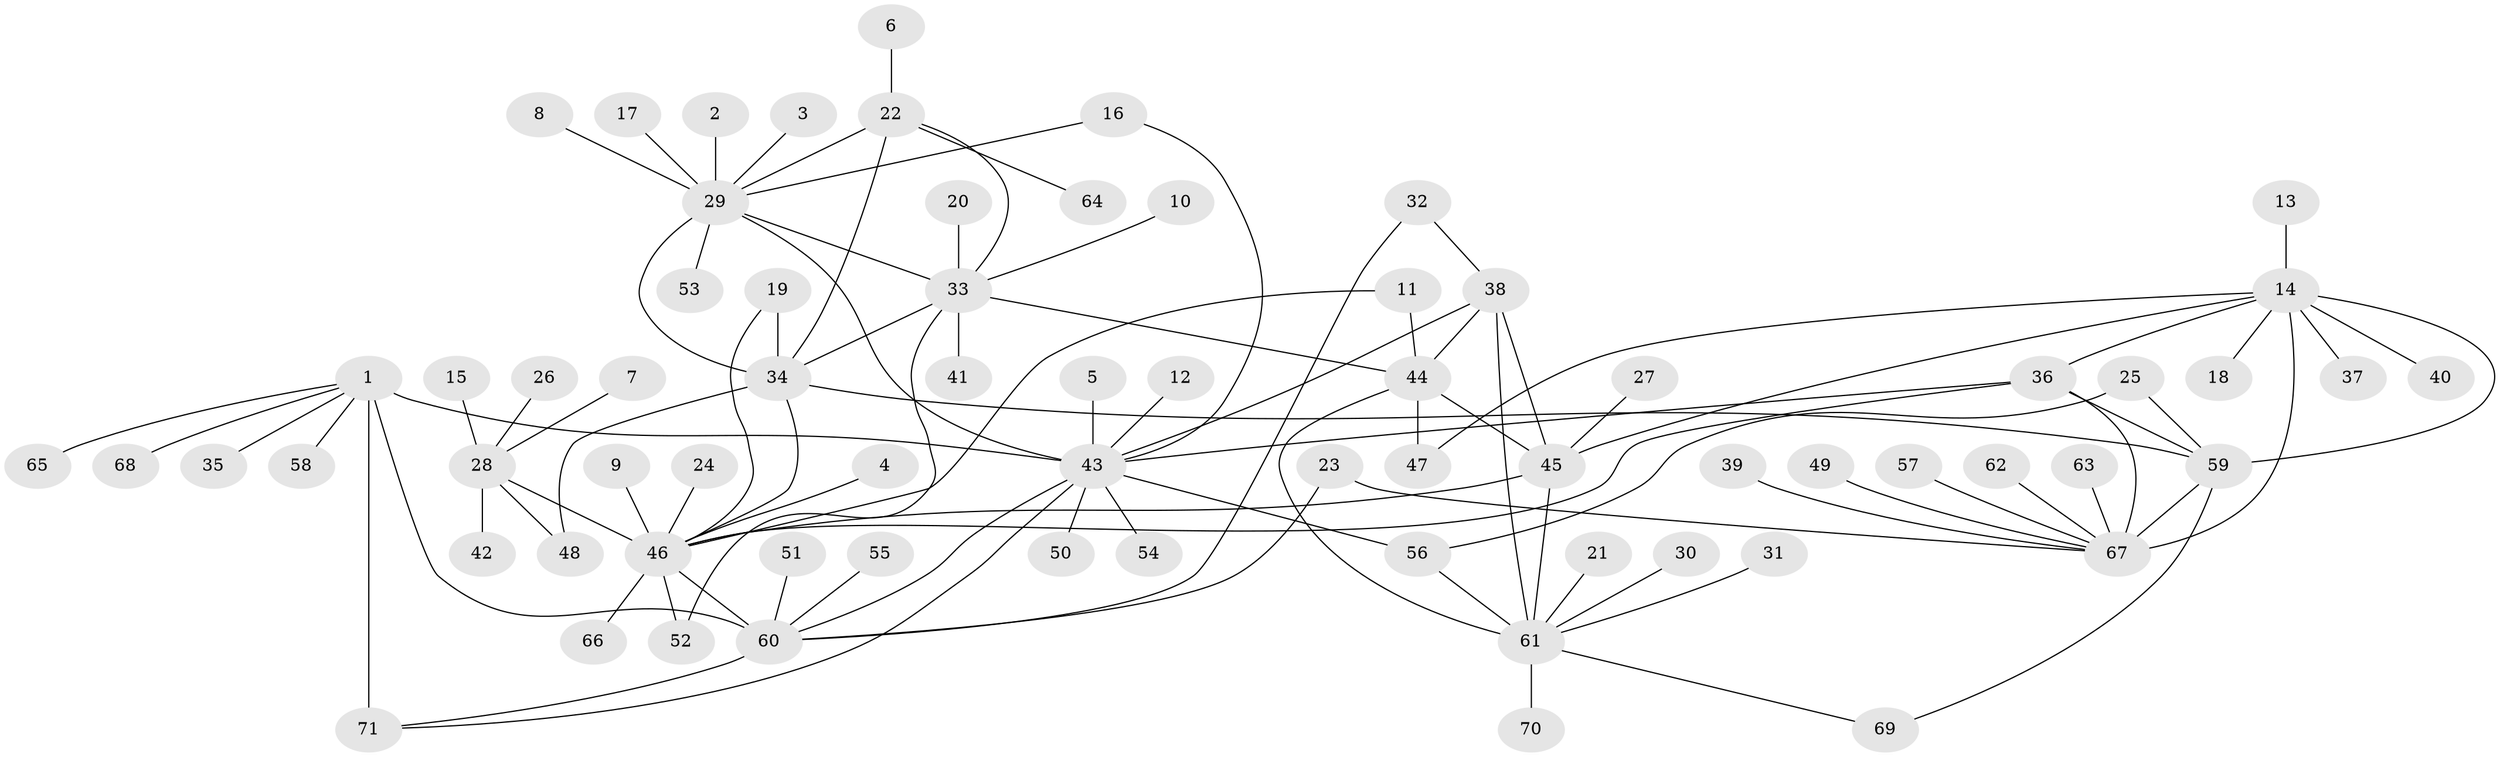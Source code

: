 // original degree distribution, {8: 0.06382978723404255, 12: 0.028368794326241134, 14: 0.014184397163120567, 7: 0.028368794326241134, 9: 0.0425531914893617, 11: 0.0070921985815602835, 17: 0.0070921985815602835, 6: 0.02127659574468085, 13: 0.014184397163120567, 10: 0.02127659574468085, 1: 0.6170212765957447, 2: 0.09929078014184398, 3: 0.028368794326241134, 5: 0.0070921985815602835}
// Generated by graph-tools (version 1.1) at 2025/02/03/09/25 03:02:33]
// undirected, 71 vertices, 99 edges
graph export_dot {
graph [start="1"]
  node [color=gray90,style=filled];
  1;
  2;
  3;
  4;
  5;
  6;
  7;
  8;
  9;
  10;
  11;
  12;
  13;
  14;
  15;
  16;
  17;
  18;
  19;
  20;
  21;
  22;
  23;
  24;
  25;
  26;
  27;
  28;
  29;
  30;
  31;
  32;
  33;
  34;
  35;
  36;
  37;
  38;
  39;
  40;
  41;
  42;
  43;
  44;
  45;
  46;
  47;
  48;
  49;
  50;
  51;
  52;
  53;
  54;
  55;
  56;
  57;
  58;
  59;
  60;
  61;
  62;
  63;
  64;
  65;
  66;
  67;
  68;
  69;
  70;
  71;
  1 -- 35 [weight=1.0];
  1 -- 43 [weight=4.0];
  1 -- 58 [weight=1.0];
  1 -- 60 [weight=4.0];
  1 -- 65 [weight=1.0];
  1 -- 68 [weight=1.0];
  1 -- 71 [weight=4.0];
  2 -- 29 [weight=1.0];
  3 -- 29 [weight=1.0];
  4 -- 46 [weight=1.0];
  5 -- 43 [weight=1.0];
  6 -- 22 [weight=1.0];
  7 -- 28 [weight=1.0];
  8 -- 29 [weight=1.0];
  9 -- 46 [weight=1.0];
  10 -- 33 [weight=1.0];
  11 -- 44 [weight=1.0];
  11 -- 46 [weight=1.0];
  12 -- 43 [weight=1.0];
  13 -- 14 [weight=1.0];
  14 -- 18 [weight=1.0];
  14 -- 36 [weight=4.0];
  14 -- 37 [weight=1.0];
  14 -- 40 [weight=1.0];
  14 -- 45 [weight=1.0];
  14 -- 47 [weight=1.0];
  14 -- 59 [weight=4.0];
  14 -- 67 [weight=4.0];
  15 -- 28 [weight=1.0];
  16 -- 29 [weight=1.0];
  16 -- 43 [weight=1.0];
  17 -- 29 [weight=1.0];
  19 -- 34 [weight=1.0];
  19 -- 46 [weight=1.0];
  20 -- 33 [weight=1.0];
  21 -- 61 [weight=1.0];
  22 -- 29 [weight=3.0];
  22 -- 33 [weight=1.0];
  22 -- 34 [weight=2.0];
  22 -- 64 [weight=1.0];
  23 -- 60 [weight=1.0];
  23 -- 67 [weight=1.0];
  24 -- 46 [weight=1.0];
  25 -- 56 [weight=1.0];
  25 -- 59 [weight=1.0];
  26 -- 28 [weight=1.0];
  27 -- 45 [weight=1.0];
  28 -- 42 [weight=1.0];
  28 -- 46 [weight=12.0];
  28 -- 48 [weight=1.0];
  29 -- 33 [weight=3.0];
  29 -- 34 [weight=6.0];
  29 -- 43 [weight=1.0];
  29 -- 53 [weight=1.0];
  30 -- 61 [weight=1.0];
  31 -- 61 [weight=1.0];
  32 -- 38 [weight=1.0];
  32 -- 60 [weight=1.0];
  33 -- 34 [weight=2.0];
  33 -- 41 [weight=1.0];
  33 -- 44 [weight=1.0];
  33 -- 52 [weight=1.0];
  34 -- 46 [weight=1.0];
  34 -- 48 [weight=1.0];
  34 -- 59 [weight=1.0];
  36 -- 43 [weight=1.0];
  36 -- 46 [weight=1.0];
  36 -- 59 [weight=1.0];
  36 -- 67 [weight=1.0];
  38 -- 43 [weight=1.0];
  38 -- 44 [weight=2.0];
  38 -- 45 [weight=4.0];
  38 -- 61 [weight=4.0];
  39 -- 67 [weight=1.0];
  43 -- 50 [weight=1.0];
  43 -- 54 [weight=1.0];
  43 -- 56 [weight=1.0];
  43 -- 60 [weight=1.0];
  43 -- 71 [weight=1.0];
  44 -- 45 [weight=2.0];
  44 -- 47 [weight=1.0];
  44 -- 61 [weight=2.0];
  45 -- 46 [weight=1.0];
  45 -- 61 [weight=4.0];
  46 -- 52 [weight=1.0];
  46 -- 60 [weight=1.0];
  46 -- 66 [weight=1.0];
  49 -- 67 [weight=1.0];
  51 -- 60 [weight=1.0];
  55 -- 60 [weight=1.0];
  56 -- 61 [weight=1.0];
  57 -- 67 [weight=1.0];
  59 -- 67 [weight=1.0];
  59 -- 69 [weight=1.0];
  60 -- 71 [weight=1.0];
  61 -- 69 [weight=1.0];
  61 -- 70 [weight=1.0];
  62 -- 67 [weight=1.0];
  63 -- 67 [weight=1.0];
}

